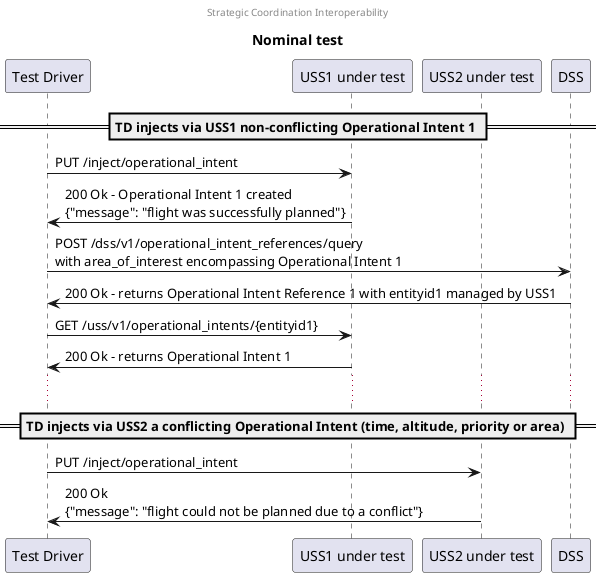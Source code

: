 @startuml
center header Strategic Coordination Interoperability
title Nominal test

participant "Test Driver" as TD
participant "USS1 under test" as USS1
participant "USS2 under test" as USS2
participant "DSS"

== TD injects via USS1 non-conflicting Operational Intent 1 ==

TD -> USS1: PUT /inject/operational_intent
TD <- USS1: 200 Ok - Operational Intent 1 created\n{"message": "flight was successfully planned"}

TD -> DSS: POST /dss/v1/operational_intent_references/query\nwith area_of_interest encompassing Operational Intent 1
TD <- DSS: 200 Ok - returns Operational Intent Reference 1 with entityid1 managed by USS1

TD -> USS1: GET /uss/v1/operational_intents/{entityid1}
TD <- USS1: 200 Ok - returns Operational Intent 1

...

== TD injects via USS2 a conflicting Operational Intent (time, altitude, priority or area) ==

TD -> USS2: PUT /inject/operational_intent
TD <- USS2: 200 Ok\n{"message": "flight could not be planned due to a conflict"}

@enduml
